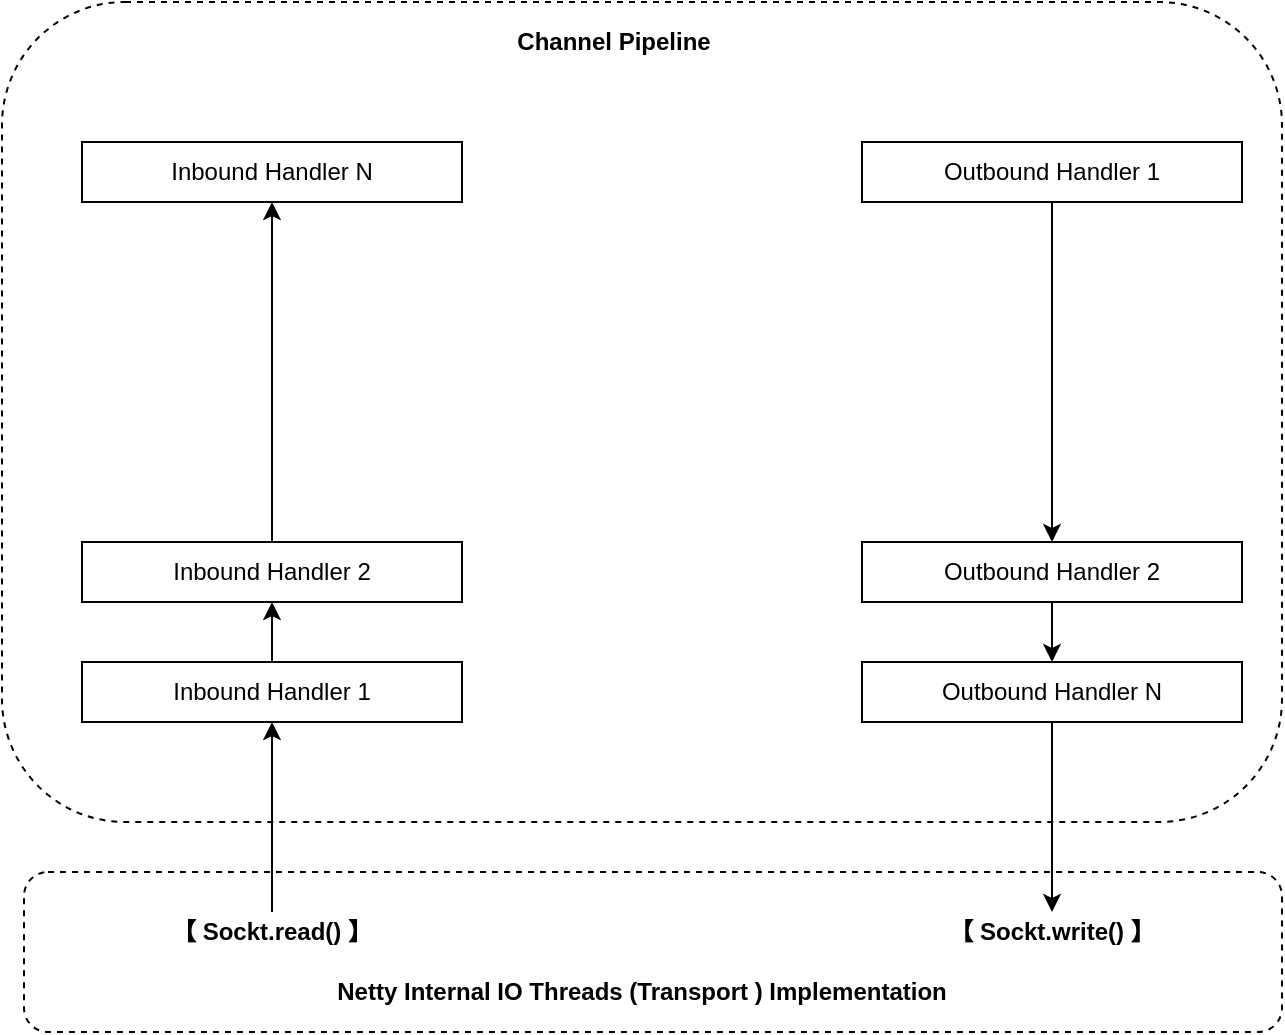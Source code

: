 <mxfile version="12.7.9" type="github">
  <diagram id="yPCf9CUGtNr2qTbOwgeG" name="Page-1">
    <mxGraphModel dx="928" dy="541" grid="1" gridSize="10" guides="1" tooltips="1" connect="1" arrows="1" fold="1" page="1" pageScale="1" pageWidth="827" pageHeight="1169" math="0" shadow="0">
      <root>
        <mxCell id="0" />
        <mxCell id="1" parent="0" />
        <mxCell id="JNYOmFnwZQEJcVvZtrIi-15" value="" style="rounded=1;whiteSpace=wrap;html=1;dashed=1;" vertex="1" parent="1">
          <mxGeometry x="79" y="70" width="640" height="410" as="geometry" />
        </mxCell>
        <mxCell id="JNYOmFnwZQEJcVvZtrIi-4" value="" style="rounded=1;whiteSpace=wrap;html=1;dashed=1;" vertex="1" parent="1">
          <mxGeometry x="90" y="505" width="629" height="80" as="geometry" />
        </mxCell>
        <mxCell id="JNYOmFnwZQEJcVvZtrIi-1" value="&lt;b&gt;【 Sockt.read() 】&lt;/b&gt;" style="text;html=1;strokeColor=none;fillColor=none;align=center;verticalAlign=middle;whiteSpace=wrap;rounded=0;" vertex="1" parent="1">
          <mxGeometry x="159" y="525" width="110" height="20" as="geometry" />
        </mxCell>
        <mxCell id="JNYOmFnwZQEJcVvZtrIi-2" value="&lt;b&gt;【 Sockt.write() 】&lt;/b&gt;" style="text;html=1;strokeColor=none;fillColor=none;align=center;verticalAlign=middle;whiteSpace=wrap;rounded=0;" vertex="1" parent="1">
          <mxGeometry x="549" y="525" width="110" height="20" as="geometry" />
        </mxCell>
        <mxCell id="JNYOmFnwZQEJcVvZtrIi-5" value="&lt;b&gt;Netty Internal IO Threads (Transport ) Implementation&lt;/b&gt;" style="text;html=1;strokeColor=none;fillColor=none;align=center;verticalAlign=middle;whiteSpace=wrap;rounded=0;dashed=1;" vertex="1" parent="1">
          <mxGeometry x="209" y="555" width="380" height="20" as="geometry" />
        </mxCell>
        <mxCell id="JNYOmFnwZQEJcVvZtrIi-20" style="edgeStyle=orthogonalEdgeStyle;rounded=0;orthogonalLoop=1;jettySize=auto;html=1;exitX=0.5;exitY=0;exitDx=0;exitDy=0;entryX=0.5;entryY=1;entryDx=0;entryDy=0;" edge="1" parent="1" source="JNYOmFnwZQEJcVvZtrIi-6" target="JNYOmFnwZQEJcVvZtrIi-10">
          <mxGeometry relative="1" as="geometry" />
        </mxCell>
        <mxCell id="JNYOmFnwZQEJcVvZtrIi-6" value="Inbound Handler 1" style="rounded=0;whiteSpace=wrap;html=1;" vertex="1" parent="1">
          <mxGeometry x="119" y="400" width="190" height="30" as="geometry" />
        </mxCell>
        <mxCell id="JNYOmFnwZQEJcVvZtrIi-21" style="edgeStyle=orthogonalEdgeStyle;rounded=0;orthogonalLoop=1;jettySize=auto;html=1;exitX=0.5;exitY=0;exitDx=0;exitDy=0;entryX=0.5;entryY=1;entryDx=0;entryDy=0;" edge="1" parent="1" source="JNYOmFnwZQEJcVvZtrIi-10" target="JNYOmFnwZQEJcVvZtrIi-11">
          <mxGeometry relative="1" as="geometry" />
        </mxCell>
        <mxCell id="JNYOmFnwZQEJcVvZtrIi-10" value="Inbound Handler 2" style="rounded=0;whiteSpace=wrap;html=1;" vertex="1" parent="1">
          <mxGeometry x="119" y="340" width="190" height="30" as="geometry" />
        </mxCell>
        <mxCell id="JNYOmFnwZQEJcVvZtrIi-11" value="Inbound Handler N" style="rounded=0;whiteSpace=wrap;html=1;" vertex="1" parent="1">
          <mxGeometry x="119" y="140" width="190" height="30" as="geometry" />
        </mxCell>
        <mxCell id="JNYOmFnwZQEJcVvZtrIi-19" style="edgeStyle=orthogonalEdgeStyle;rounded=0;orthogonalLoop=1;jettySize=auto;html=1;exitX=0.5;exitY=1;exitDx=0;exitDy=0;entryX=0.5;entryY=0;entryDx=0;entryDy=0;" edge="1" parent="1" source="JNYOmFnwZQEJcVvZtrIi-12" target="JNYOmFnwZQEJcVvZtrIi-2">
          <mxGeometry relative="1" as="geometry" />
        </mxCell>
        <mxCell id="JNYOmFnwZQEJcVvZtrIi-12" value="Outbound Handler N" style="rounded=0;whiteSpace=wrap;html=1;" vertex="1" parent="1">
          <mxGeometry x="509" y="400" width="190" height="30" as="geometry" />
        </mxCell>
        <mxCell id="JNYOmFnwZQEJcVvZtrIi-18" style="edgeStyle=orthogonalEdgeStyle;rounded=0;orthogonalLoop=1;jettySize=auto;html=1;exitX=0.5;exitY=1;exitDx=0;exitDy=0;entryX=0.5;entryY=0;entryDx=0;entryDy=0;" edge="1" parent="1" source="JNYOmFnwZQEJcVvZtrIi-13" target="JNYOmFnwZQEJcVvZtrIi-12">
          <mxGeometry relative="1" as="geometry" />
        </mxCell>
        <mxCell id="JNYOmFnwZQEJcVvZtrIi-13" value="Outbound Handler 2" style="rounded=0;whiteSpace=wrap;html=1;" vertex="1" parent="1">
          <mxGeometry x="509" y="340" width="190" height="30" as="geometry" />
        </mxCell>
        <mxCell id="JNYOmFnwZQEJcVvZtrIi-17" style="edgeStyle=orthogonalEdgeStyle;rounded=0;orthogonalLoop=1;jettySize=auto;html=1;exitX=0.5;exitY=1;exitDx=0;exitDy=0;" edge="1" parent="1" source="JNYOmFnwZQEJcVvZtrIi-14" target="JNYOmFnwZQEJcVvZtrIi-13">
          <mxGeometry relative="1" as="geometry" />
        </mxCell>
        <mxCell id="JNYOmFnwZQEJcVvZtrIi-14" value="Outbound Handler 1" style="rounded=0;whiteSpace=wrap;html=1;" vertex="1" parent="1">
          <mxGeometry x="509" y="140" width="190" height="30" as="geometry" />
        </mxCell>
        <mxCell id="JNYOmFnwZQEJcVvZtrIi-16" value="" style="endArrow=classic;html=1;entryX=0.5;entryY=1;entryDx=0;entryDy=0;exitX=0.5;exitY=0;exitDx=0;exitDy=0;" edge="1" parent="1" source="JNYOmFnwZQEJcVvZtrIi-1" target="JNYOmFnwZQEJcVvZtrIi-6">
          <mxGeometry width="50" height="50" relative="1" as="geometry">
            <mxPoint x="190" y="490" as="sourcePoint" />
            <mxPoint x="240" y="440" as="targetPoint" />
          </mxGeometry>
        </mxCell>
        <mxCell id="JNYOmFnwZQEJcVvZtrIi-22" value="&lt;b&gt;Channel Pipeline&lt;/b&gt;" style="text;html=1;strokeColor=none;fillColor=none;align=center;verticalAlign=middle;whiteSpace=wrap;rounded=0;dashed=1;" vertex="1" parent="1">
          <mxGeometry x="280" y="80" width="210" height="20" as="geometry" />
        </mxCell>
      </root>
    </mxGraphModel>
  </diagram>
</mxfile>
